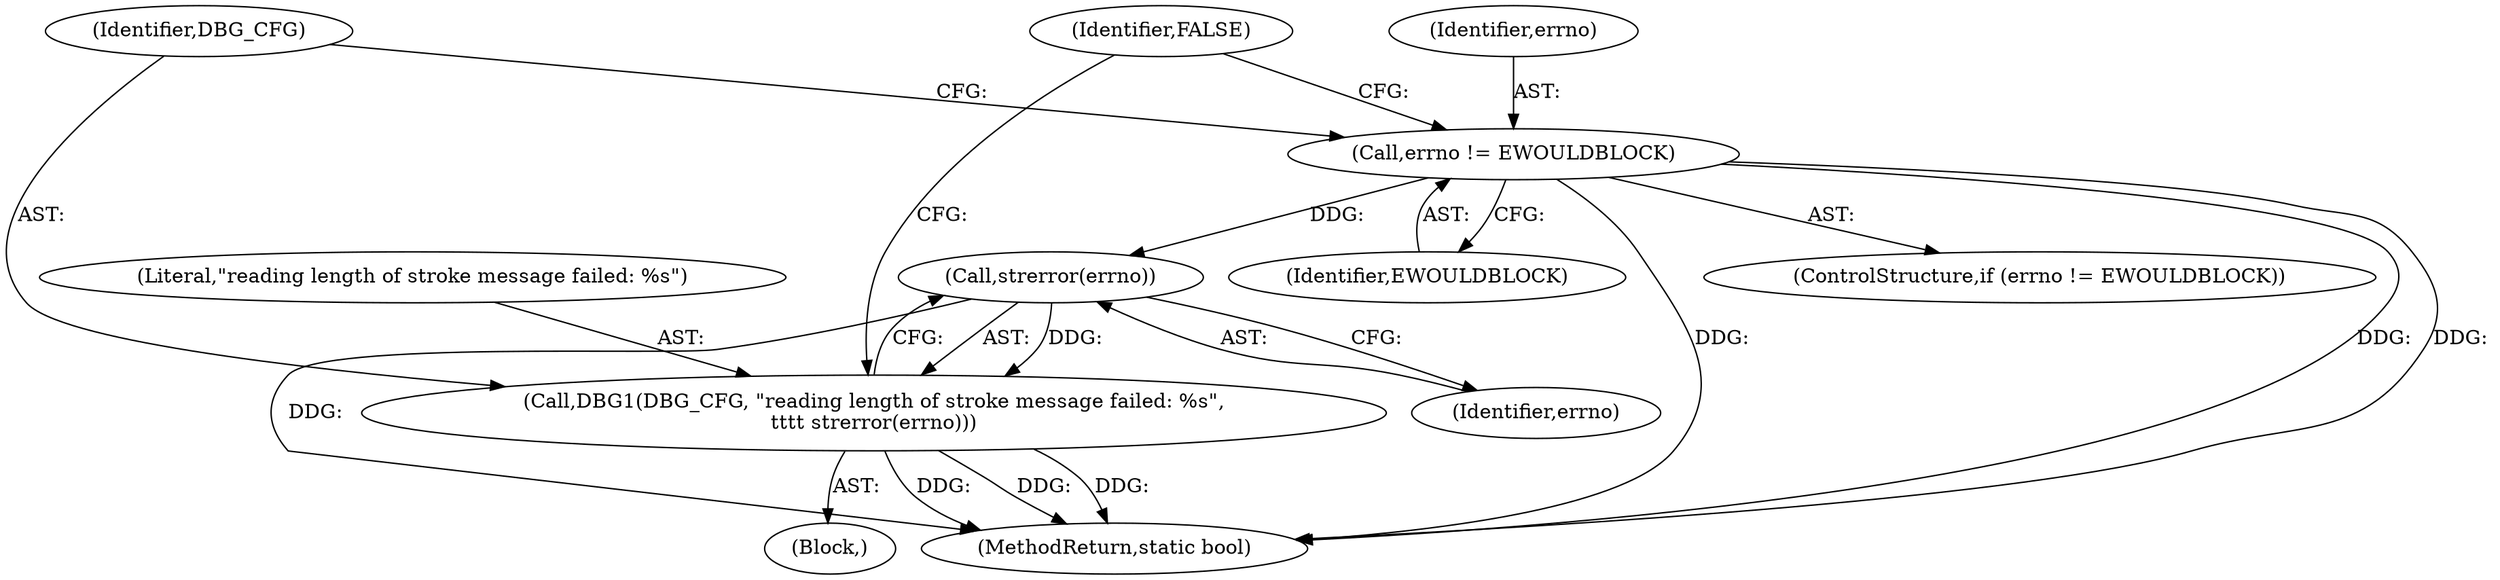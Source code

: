 digraph "0_strongswan_0acd1ab4d08d53d80393b1a37b8781f6e7b2b996@API" {
"1000126" [label="(Call,strerror(errno))"];
"1000119" [label="(Call,errno != EWOULDBLOCK)"];
"1000123" [label="(Call,DBG1(DBG_CFG, \"reading length of stroke message failed: %s\",\n\t\t\t\t strerror(errno)))"];
"1000126" [label="(Call,strerror(errno))"];
"1000124" [label="(Identifier,DBG_CFG)"];
"1000121" [label="(Identifier,EWOULDBLOCK)"];
"1000154" [label="(MethodReturn,static bool)"];
"1000127" [label="(Identifier,errno)"];
"1000118" [label="(ControlStructure,if (errno != EWOULDBLOCK))"];
"1000120" [label="(Identifier,errno)"];
"1000125" [label="(Literal,\"reading length of stroke message failed: %s\")"];
"1000129" [label="(Identifier,FALSE)"];
"1000119" [label="(Call,errno != EWOULDBLOCK)"];
"1000122" [label="(Block,)"];
"1000123" [label="(Call,DBG1(DBG_CFG, \"reading length of stroke message failed: %s\",\n\t\t\t\t strerror(errno)))"];
"1000126" -> "1000123"  [label="AST: "];
"1000126" -> "1000127"  [label="CFG: "];
"1000127" -> "1000126"  [label="AST: "];
"1000123" -> "1000126"  [label="CFG: "];
"1000126" -> "1000154"  [label="DDG: "];
"1000126" -> "1000123"  [label="DDG: "];
"1000119" -> "1000126"  [label="DDG: "];
"1000119" -> "1000118"  [label="AST: "];
"1000119" -> "1000121"  [label="CFG: "];
"1000120" -> "1000119"  [label="AST: "];
"1000121" -> "1000119"  [label="AST: "];
"1000124" -> "1000119"  [label="CFG: "];
"1000129" -> "1000119"  [label="CFG: "];
"1000119" -> "1000154"  [label="DDG: "];
"1000119" -> "1000154"  [label="DDG: "];
"1000119" -> "1000154"  [label="DDG: "];
"1000123" -> "1000122"  [label="AST: "];
"1000124" -> "1000123"  [label="AST: "];
"1000125" -> "1000123"  [label="AST: "];
"1000129" -> "1000123"  [label="CFG: "];
"1000123" -> "1000154"  [label="DDG: "];
"1000123" -> "1000154"  [label="DDG: "];
"1000123" -> "1000154"  [label="DDG: "];
}
